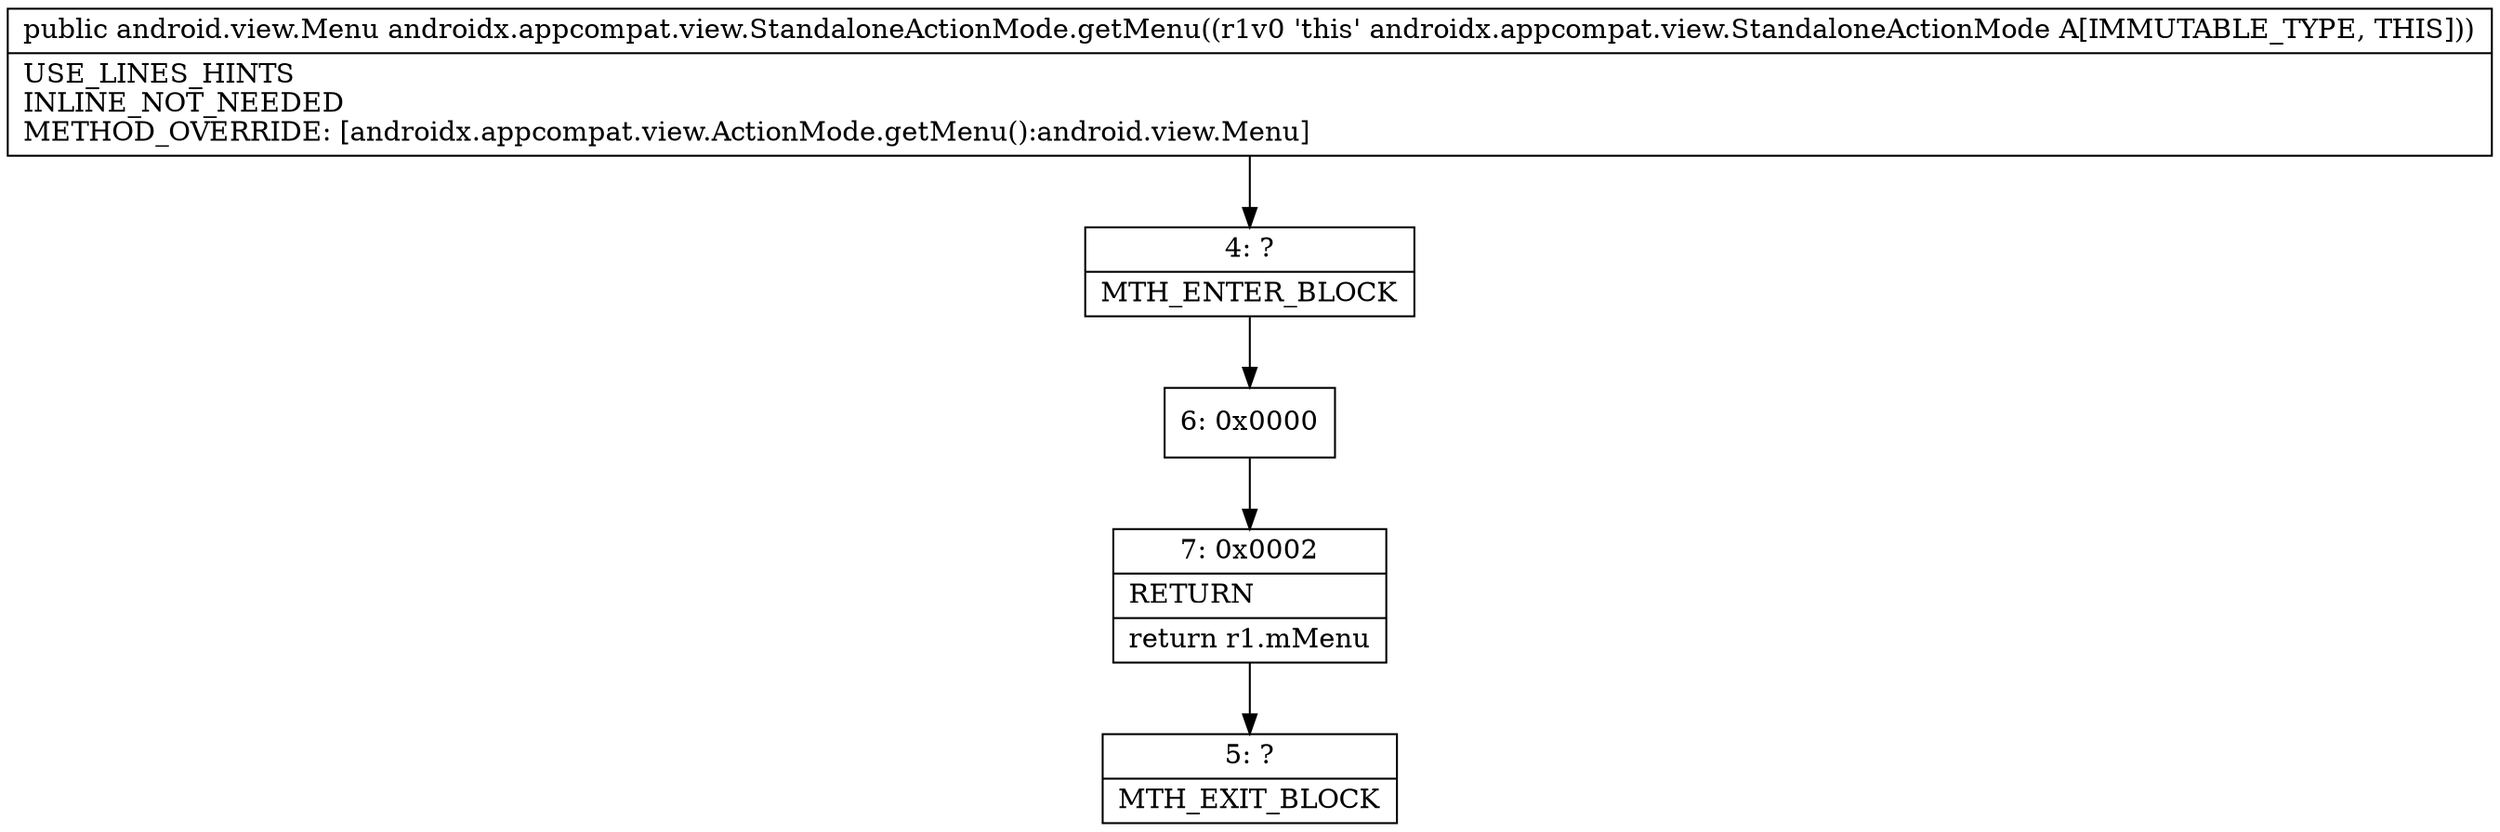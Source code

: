 digraph "CFG forandroidx.appcompat.view.StandaloneActionMode.getMenu()Landroid\/view\/Menu;" {
Node_4 [shape=record,label="{4\:\ ?|MTH_ENTER_BLOCK\l}"];
Node_6 [shape=record,label="{6\:\ 0x0000}"];
Node_7 [shape=record,label="{7\:\ 0x0002|RETURN\l|return r1.mMenu\l}"];
Node_5 [shape=record,label="{5\:\ ?|MTH_EXIT_BLOCK\l}"];
MethodNode[shape=record,label="{public android.view.Menu androidx.appcompat.view.StandaloneActionMode.getMenu((r1v0 'this' androidx.appcompat.view.StandaloneActionMode A[IMMUTABLE_TYPE, THIS]))  | USE_LINES_HINTS\lINLINE_NOT_NEEDED\lMETHOD_OVERRIDE: [androidx.appcompat.view.ActionMode.getMenu():android.view.Menu]\l}"];
MethodNode -> Node_4;Node_4 -> Node_6;
Node_6 -> Node_7;
Node_7 -> Node_5;
}

